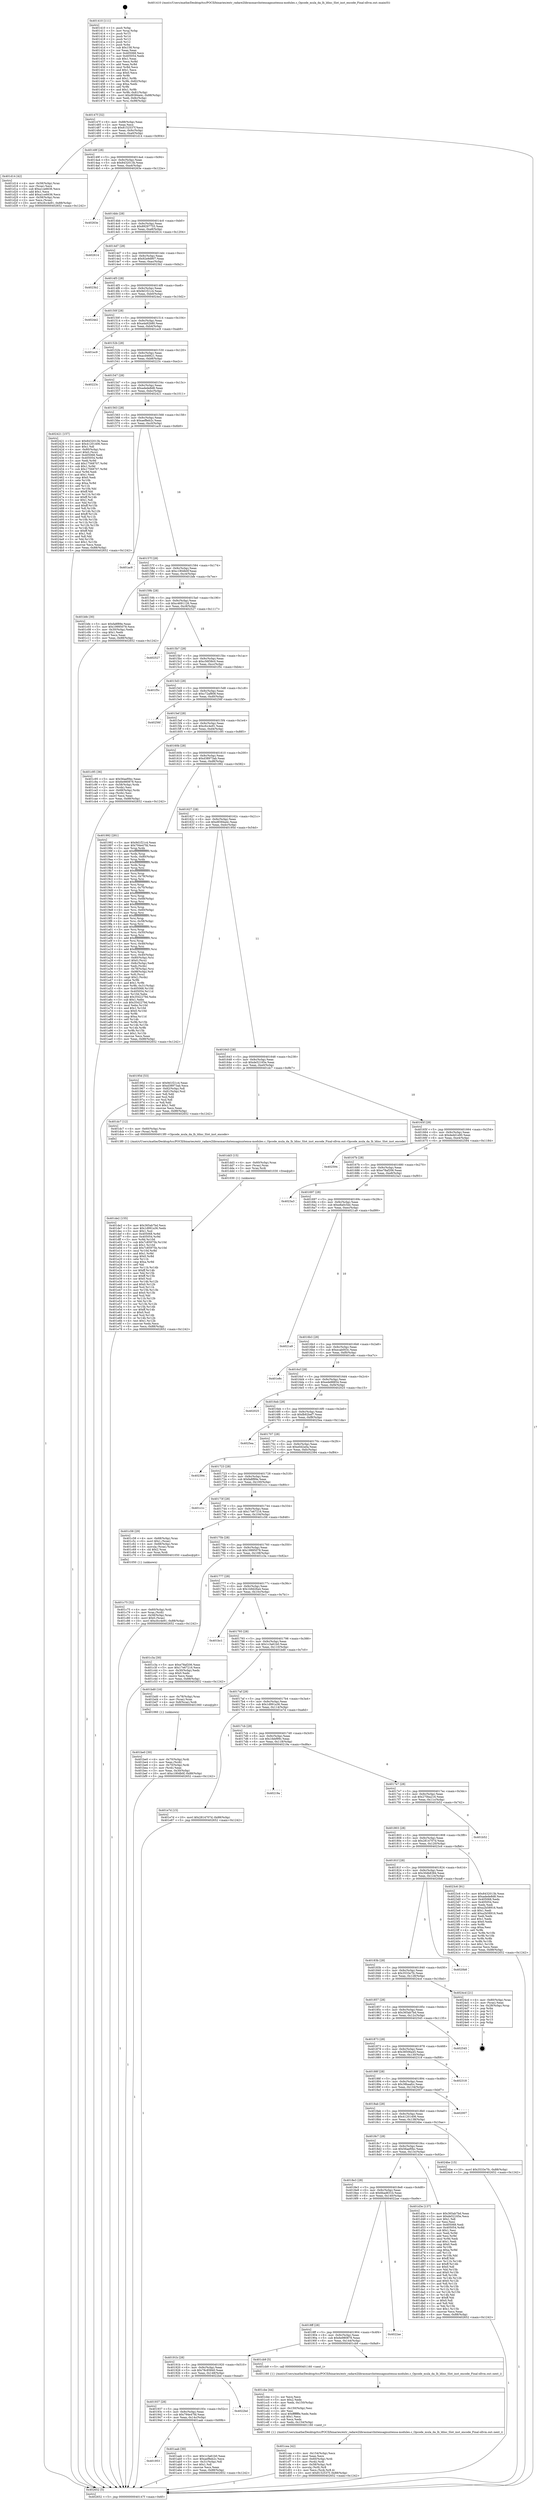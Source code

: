 digraph "0x401410" {
  label = "0x401410 (/mnt/c/Users/mathe/Desktop/tcc/POCII/binaries/extr_radare2librasmarchxtensagnuxtensa-modules.c_Opcode_mula_da_lh_ldinc_Slot_inst_encode_Final-ollvm.out::main(0))"
  labelloc = "t"
  node[shape=record]

  Entry [label="",width=0.3,height=0.3,shape=circle,fillcolor=black,style=filled]
  "0x40147f" [label="{
     0x40147f [32]\l
     | [instrs]\l
     &nbsp;&nbsp;0x40147f \<+6\>: mov -0x88(%rbp),%eax\l
     &nbsp;&nbsp;0x401485 \<+2\>: mov %eax,%ecx\l
     &nbsp;&nbsp;0x401487 \<+6\>: sub $0x8152537f,%ecx\l
     &nbsp;&nbsp;0x40148d \<+6\>: mov %eax,-0x9c(%rbp)\l
     &nbsp;&nbsp;0x401493 \<+6\>: mov %ecx,-0xa0(%rbp)\l
     &nbsp;&nbsp;0x401499 \<+6\>: je 0000000000401d14 \<main+0x904\>\l
  }"]
  "0x401d14" [label="{
     0x401d14 [42]\l
     | [instrs]\l
     &nbsp;&nbsp;0x401d14 \<+4\>: mov -0x58(%rbp),%rax\l
     &nbsp;&nbsp;0x401d18 \<+2\>: mov (%rax),%ecx\l
     &nbsp;&nbsp;0x401d1a \<+6\>: sub $0xa1ce6636,%ecx\l
     &nbsp;&nbsp;0x401d20 \<+3\>: add $0x1,%ecx\l
     &nbsp;&nbsp;0x401d23 \<+6\>: add $0xa1ce6636,%ecx\l
     &nbsp;&nbsp;0x401d29 \<+4\>: mov -0x58(%rbp),%rax\l
     &nbsp;&nbsp;0x401d2d \<+2\>: mov %ecx,(%rax)\l
     &nbsp;&nbsp;0x401d2f \<+10\>: movl $0xcfcc4e91,-0x88(%rbp)\l
     &nbsp;&nbsp;0x401d39 \<+5\>: jmp 0000000000402652 \<main+0x1242\>\l
  }"]
  "0x40149f" [label="{
     0x40149f [28]\l
     | [instrs]\l
     &nbsp;&nbsp;0x40149f \<+5\>: jmp 00000000004014a4 \<main+0x94\>\l
     &nbsp;&nbsp;0x4014a4 \<+6\>: mov -0x9c(%rbp),%eax\l
     &nbsp;&nbsp;0x4014aa \<+5\>: sub $0x8432013b,%eax\l
     &nbsp;&nbsp;0x4014af \<+6\>: mov %eax,-0xa4(%rbp)\l
     &nbsp;&nbsp;0x4014b5 \<+6\>: je 000000000040263e \<main+0x122e\>\l
  }"]
  Exit [label="",width=0.3,height=0.3,shape=circle,fillcolor=black,style=filled,peripheries=2]
  "0x40263e" [label="{
     0x40263e\l
  }", style=dashed]
  "0x4014bb" [label="{
     0x4014bb [28]\l
     | [instrs]\l
     &nbsp;&nbsp;0x4014bb \<+5\>: jmp 00000000004014c0 \<main+0xb0\>\l
     &nbsp;&nbsp;0x4014c0 \<+6\>: mov -0x9c(%rbp),%eax\l
     &nbsp;&nbsp;0x4014c6 \<+5\>: sub $0x89297755,%eax\l
     &nbsp;&nbsp;0x4014cb \<+6\>: mov %eax,-0xa8(%rbp)\l
     &nbsp;&nbsp;0x4014d1 \<+6\>: je 0000000000402614 \<main+0x1204\>\l
  }"]
  "0x401de2" [label="{
     0x401de2 [155]\l
     | [instrs]\l
     &nbsp;&nbsp;0x401de2 \<+5\>: mov $0x365ab7bd,%ecx\l
     &nbsp;&nbsp;0x401de7 \<+5\>: mov $0x1d991a36,%edx\l
     &nbsp;&nbsp;0x401dec \<+3\>: mov $0x1,%sil\l
     &nbsp;&nbsp;0x401def \<+8\>: mov 0x405068,%r8d\l
     &nbsp;&nbsp;0x401df7 \<+8\>: mov 0x405054,%r9d\l
     &nbsp;&nbsp;0x401dff \<+3\>: mov %r8d,%r10d\l
     &nbsp;&nbsp;0x401e02 \<+7\>: sub $0x7c85975b,%r10d\l
     &nbsp;&nbsp;0x401e09 \<+4\>: sub $0x1,%r10d\l
     &nbsp;&nbsp;0x401e0d \<+7\>: add $0x7c85975b,%r10d\l
     &nbsp;&nbsp;0x401e14 \<+4\>: imul %r10d,%r8d\l
     &nbsp;&nbsp;0x401e18 \<+4\>: and $0x1,%r8d\l
     &nbsp;&nbsp;0x401e1c \<+4\>: cmp $0x0,%r8d\l
     &nbsp;&nbsp;0x401e20 \<+4\>: sete %r11b\l
     &nbsp;&nbsp;0x401e24 \<+4\>: cmp $0xa,%r9d\l
     &nbsp;&nbsp;0x401e28 \<+3\>: setl %bl\l
     &nbsp;&nbsp;0x401e2b \<+3\>: mov %r11b,%r14b\l
     &nbsp;&nbsp;0x401e2e \<+4\>: xor $0xff,%r14b\l
     &nbsp;&nbsp;0x401e32 \<+3\>: mov %bl,%r15b\l
     &nbsp;&nbsp;0x401e35 \<+4\>: xor $0xff,%r15b\l
     &nbsp;&nbsp;0x401e39 \<+4\>: xor $0x0,%sil\l
     &nbsp;&nbsp;0x401e3d \<+3\>: mov %r14b,%r12b\l
     &nbsp;&nbsp;0x401e40 \<+4\>: and $0x0,%r12b\l
     &nbsp;&nbsp;0x401e44 \<+3\>: and %sil,%r11b\l
     &nbsp;&nbsp;0x401e47 \<+3\>: mov %r15b,%r13b\l
     &nbsp;&nbsp;0x401e4a \<+4\>: and $0x0,%r13b\l
     &nbsp;&nbsp;0x401e4e \<+3\>: and %sil,%bl\l
     &nbsp;&nbsp;0x401e51 \<+3\>: or %r11b,%r12b\l
     &nbsp;&nbsp;0x401e54 \<+3\>: or %bl,%r13b\l
     &nbsp;&nbsp;0x401e57 \<+3\>: xor %r13b,%r12b\l
     &nbsp;&nbsp;0x401e5a \<+3\>: or %r15b,%r14b\l
     &nbsp;&nbsp;0x401e5d \<+4\>: xor $0xff,%r14b\l
     &nbsp;&nbsp;0x401e61 \<+4\>: or $0x0,%sil\l
     &nbsp;&nbsp;0x401e65 \<+3\>: and %sil,%r14b\l
     &nbsp;&nbsp;0x401e68 \<+3\>: or %r14b,%r12b\l
     &nbsp;&nbsp;0x401e6b \<+4\>: test $0x1,%r12b\l
     &nbsp;&nbsp;0x401e6f \<+3\>: cmovne %edx,%ecx\l
     &nbsp;&nbsp;0x401e72 \<+6\>: mov %ecx,-0x88(%rbp)\l
     &nbsp;&nbsp;0x401e78 \<+5\>: jmp 0000000000402652 \<main+0x1242\>\l
  }"]
  "0x402614" [label="{
     0x402614\l
  }", style=dashed]
  "0x4014d7" [label="{
     0x4014d7 [28]\l
     | [instrs]\l
     &nbsp;&nbsp;0x4014d7 \<+5\>: jmp 00000000004014dc \<main+0xcc\>\l
     &nbsp;&nbsp;0x4014dc \<+6\>: mov -0x9c(%rbp),%eax\l
     &nbsp;&nbsp;0x4014e2 \<+5\>: sub $0x92e9d907,%eax\l
     &nbsp;&nbsp;0x4014e7 \<+6\>: mov %eax,-0xac(%rbp)\l
     &nbsp;&nbsp;0x4014ed \<+6\>: je 00000000004023b2 \<main+0xfa2\>\l
  }"]
  "0x401dd3" [label="{
     0x401dd3 [15]\l
     | [instrs]\l
     &nbsp;&nbsp;0x401dd3 \<+4\>: mov -0x60(%rbp),%rax\l
     &nbsp;&nbsp;0x401dd7 \<+3\>: mov (%rax),%rax\l
     &nbsp;&nbsp;0x401dda \<+3\>: mov %rax,%rdi\l
     &nbsp;&nbsp;0x401ddd \<+5\>: call 0000000000401030 \<free@plt\>\l
     | [calls]\l
     &nbsp;&nbsp;0x401030 \{1\} (unknown)\l
  }"]
  "0x4023b2" [label="{
     0x4023b2\l
  }", style=dashed]
  "0x4014f3" [label="{
     0x4014f3 [28]\l
     | [instrs]\l
     &nbsp;&nbsp;0x4014f3 \<+5\>: jmp 00000000004014f8 \<main+0xe8\>\l
     &nbsp;&nbsp;0x4014f8 \<+6\>: mov -0x9c(%rbp),%eax\l
     &nbsp;&nbsp;0x4014fe \<+5\>: sub $0x9d1f21c4,%eax\l
     &nbsp;&nbsp;0x401503 \<+6\>: mov %eax,-0xb0(%rbp)\l
     &nbsp;&nbsp;0x401509 \<+6\>: je 00000000004024e2 \<main+0x10d2\>\l
  }"]
  "0x401cea" [label="{
     0x401cea [42]\l
     | [instrs]\l
     &nbsp;&nbsp;0x401cea \<+6\>: mov -0x154(%rbp),%ecx\l
     &nbsp;&nbsp;0x401cf0 \<+3\>: imul %eax,%ecx\l
     &nbsp;&nbsp;0x401cf3 \<+4\>: mov -0x60(%rbp),%rdi\l
     &nbsp;&nbsp;0x401cf7 \<+3\>: mov (%rdi),%rdi\l
     &nbsp;&nbsp;0x401cfa \<+4\>: mov -0x58(%rbp),%r8\l
     &nbsp;&nbsp;0x401cfe \<+3\>: movslq (%r8),%r8\l
     &nbsp;&nbsp;0x401d01 \<+4\>: mov %ecx,(%rdi,%r8,4)\l
     &nbsp;&nbsp;0x401d05 \<+10\>: movl $0x8152537f,-0x88(%rbp)\l
     &nbsp;&nbsp;0x401d0f \<+5\>: jmp 0000000000402652 \<main+0x1242\>\l
  }"]
  "0x4024e2" [label="{
     0x4024e2\l
  }", style=dashed]
  "0x40150f" [label="{
     0x40150f [28]\l
     | [instrs]\l
     &nbsp;&nbsp;0x40150f \<+5\>: jmp 0000000000401514 \<main+0x104\>\l
     &nbsp;&nbsp;0x401514 \<+6\>: mov -0x9c(%rbp),%eax\l
     &nbsp;&nbsp;0x40151a \<+5\>: sub $0xa4a92b80,%eax\l
     &nbsp;&nbsp;0x40151f \<+6\>: mov %eax,-0xb4(%rbp)\l
     &nbsp;&nbsp;0x401525 \<+6\>: je 0000000000401ec9 \<main+0xab9\>\l
  }"]
  "0x401cbe" [label="{
     0x401cbe [44]\l
     | [instrs]\l
     &nbsp;&nbsp;0x401cbe \<+2\>: xor %ecx,%ecx\l
     &nbsp;&nbsp;0x401cc0 \<+5\>: mov $0x2,%edx\l
     &nbsp;&nbsp;0x401cc5 \<+6\>: mov %edx,-0x150(%rbp)\l
     &nbsp;&nbsp;0x401ccb \<+1\>: cltd\l
     &nbsp;&nbsp;0x401ccc \<+6\>: mov -0x150(%rbp),%esi\l
     &nbsp;&nbsp;0x401cd2 \<+2\>: idiv %esi\l
     &nbsp;&nbsp;0x401cd4 \<+6\>: imul $0xfffffffe,%edx,%edx\l
     &nbsp;&nbsp;0x401cda \<+3\>: sub $0x1,%ecx\l
     &nbsp;&nbsp;0x401cdd \<+2\>: sub %ecx,%edx\l
     &nbsp;&nbsp;0x401cdf \<+6\>: mov %edx,-0x154(%rbp)\l
     &nbsp;&nbsp;0x401ce5 \<+5\>: call 0000000000401160 \<next_i\>\l
     | [calls]\l
     &nbsp;&nbsp;0x401160 \{1\} (/mnt/c/Users/mathe/Desktop/tcc/POCII/binaries/extr_radare2librasmarchxtensagnuxtensa-modules.c_Opcode_mula_da_lh_ldinc_Slot_inst_encode_Final-ollvm.out::next_i)\l
  }"]
  "0x401ec9" [label="{
     0x401ec9\l
  }", style=dashed]
  "0x40152b" [label="{
     0x40152b [28]\l
     | [instrs]\l
     &nbsp;&nbsp;0x40152b \<+5\>: jmp 0000000000401530 \<main+0x120\>\l
     &nbsp;&nbsp;0x401530 \<+6\>: mov -0x9c(%rbp),%eax\l
     &nbsp;&nbsp;0x401536 \<+5\>: sub $0xacd46621,%eax\l
     &nbsp;&nbsp;0x40153b \<+6\>: mov %eax,-0xb8(%rbp)\l
     &nbsp;&nbsp;0x401541 \<+6\>: je 000000000040223c \<main+0xe2c\>\l
  }"]
  "0x401c75" [label="{
     0x401c75 [32]\l
     | [instrs]\l
     &nbsp;&nbsp;0x401c75 \<+4\>: mov -0x60(%rbp),%rdi\l
     &nbsp;&nbsp;0x401c79 \<+3\>: mov %rax,(%rdi)\l
     &nbsp;&nbsp;0x401c7c \<+4\>: mov -0x58(%rbp),%rax\l
     &nbsp;&nbsp;0x401c80 \<+6\>: movl $0x0,(%rax)\l
     &nbsp;&nbsp;0x401c86 \<+10\>: movl $0xcfcc4e91,-0x88(%rbp)\l
     &nbsp;&nbsp;0x401c90 \<+5\>: jmp 0000000000402652 \<main+0x1242\>\l
  }"]
  "0x40223c" [label="{
     0x40223c\l
  }", style=dashed]
  "0x401547" [label="{
     0x401547 [28]\l
     | [instrs]\l
     &nbsp;&nbsp;0x401547 \<+5\>: jmp 000000000040154c \<main+0x13c\>\l
     &nbsp;&nbsp;0x40154c \<+6\>: mov -0x9c(%rbp),%eax\l
     &nbsp;&nbsp;0x401552 \<+5\>: sub $0xadede8d8,%eax\l
     &nbsp;&nbsp;0x401557 \<+6\>: mov %eax,-0xbc(%rbp)\l
     &nbsp;&nbsp;0x40155d \<+6\>: je 0000000000402421 \<main+0x1011\>\l
  }"]
  "0x401be0" [label="{
     0x401be0 [30]\l
     | [instrs]\l
     &nbsp;&nbsp;0x401be0 \<+4\>: mov -0x70(%rbp),%rdi\l
     &nbsp;&nbsp;0x401be4 \<+2\>: mov %eax,(%rdi)\l
     &nbsp;&nbsp;0x401be6 \<+4\>: mov -0x70(%rbp),%rdi\l
     &nbsp;&nbsp;0x401bea \<+2\>: mov (%rdi),%eax\l
     &nbsp;&nbsp;0x401bec \<+3\>: mov %eax,-0x30(%rbp)\l
     &nbsp;&nbsp;0x401bef \<+10\>: movl $0xc180db0f,-0x88(%rbp)\l
     &nbsp;&nbsp;0x401bf9 \<+5\>: jmp 0000000000402652 \<main+0x1242\>\l
  }"]
  "0x402421" [label="{
     0x402421 [157]\l
     | [instrs]\l
     &nbsp;&nbsp;0x402421 \<+5\>: mov $0x8432013b,%eax\l
     &nbsp;&nbsp;0x402426 \<+5\>: mov $0x41201406,%ecx\l
     &nbsp;&nbsp;0x40242b \<+2\>: mov $0x1,%dl\l
     &nbsp;&nbsp;0x40242d \<+4\>: mov -0x80(%rbp),%rsi\l
     &nbsp;&nbsp;0x402431 \<+6\>: movl $0x0,(%rsi)\l
     &nbsp;&nbsp;0x402437 \<+7\>: mov 0x405068,%edi\l
     &nbsp;&nbsp;0x40243e \<+8\>: mov 0x405054,%r8d\l
     &nbsp;&nbsp;0x402446 \<+3\>: mov %edi,%r9d\l
     &nbsp;&nbsp;0x402449 \<+7\>: add $0x17568707,%r9d\l
     &nbsp;&nbsp;0x402450 \<+4\>: sub $0x1,%r9d\l
     &nbsp;&nbsp;0x402454 \<+7\>: sub $0x17568707,%r9d\l
     &nbsp;&nbsp;0x40245b \<+4\>: imul %r9d,%edi\l
     &nbsp;&nbsp;0x40245f \<+3\>: and $0x1,%edi\l
     &nbsp;&nbsp;0x402462 \<+3\>: cmp $0x0,%edi\l
     &nbsp;&nbsp;0x402465 \<+4\>: sete %r10b\l
     &nbsp;&nbsp;0x402469 \<+4\>: cmp $0xa,%r8d\l
     &nbsp;&nbsp;0x40246d \<+4\>: setl %r11b\l
     &nbsp;&nbsp;0x402471 \<+3\>: mov %r10b,%bl\l
     &nbsp;&nbsp;0x402474 \<+3\>: xor $0xff,%bl\l
     &nbsp;&nbsp;0x402477 \<+3\>: mov %r11b,%r14b\l
     &nbsp;&nbsp;0x40247a \<+4\>: xor $0xff,%r14b\l
     &nbsp;&nbsp;0x40247e \<+3\>: xor $0x1,%dl\l
     &nbsp;&nbsp;0x402481 \<+3\>: mov %bl,%r15b\l
     &nbsp;&nbsp;0x402484 \<+4\>: and $0xff,%r15b\l
     &nbsp;&nbsp;0x402488 \<+3\>: and %dl,%r10b\l
     &nbsp;&nbsp;0x40248b \<+3\>: mov %r14b,%r12b\l
     &nbsp;&nbsp;0x40248e \<+4\>: and $0xff,%r12b\l
     &nbsp;&nbsp;0x402492 \<+3\>: and %dl,%r11b\l
     &nbsp;&nbsp;0x402495 \<+3\>: or %r10b,%r15b\l
     &nbsp;&nbsp;0x402498 \<+3\>: or %r11b,%r12b\l
     &nbsp;&nbsp;0x40249b \<+3\>: xor %r12b,%r15b\l
     &nbsp;&nbsp;0x40249e \<+3\>: or %r14b,%bl\l
     &nbsp;&nbsp;0x4024a1 \<+3\>: xor $0xff,%bl\l
     &nbsp;&nbsp;0x4024a4 \<+3\>: or $0x1,%dl\l
     &nbsp;&nbsp;0x4024a7 \<+2\>: and %dl,%bl\l
     &nbsp;&nbsp;0x4024a9 \<+3\>: or %bl,%r15b\l
     &nbsp;&nbsp;0x4024ac \<+4\>: test $0x1,%r15b\l
     &nbsp;&nbsp;0x4024b0 \<+3\>: cmovne %ecx,%eax\l
     &nbsp;&nbsp;0x4024b3 \<+6\>: mov %eax,-0x88(%rbp)\l
     &nbsp;&nbsp;0x4024b9 \<+5\>: jmp 0000000000402652 \<main+0x1242\>\l
  }"]
  "0x401563" [label="{
     0x401563 [28]\l
     | [instrs]\l
     &nbsp;&nbsp;0x401563 \<+5\>: jmp 0000000000401568 \<main+0x158\>\l
     &nbsp;&nbsp;0x401568 \<+6\>: mov -0x9c(%rbp),%eax\l
     &nbsp;&nbsp;0x40156e \<+5\>: sub $0xaef8eb2c,%eax\l
     &nbsp;&nbsp;0x401573 \<+6\>: mov %eax,-0xc0(%rbp)\l
     &nbsp;&nbsp;0x401579 \<+6\>: je 0000000000401ac9 \<main+0x6b9\>\l
  }"]
  "0x401953" [label="{
     0x401953\l
  }", style=dashed]
  "0x401ac9" [label="{
     0x401ac9\l
  }", style=dashed]
  "0x40157f" [label="{
     0x40157f [28]\l
     | [instrs]\l
     &nbsp;&nbsp;0x40157f \<+5\>: jmp 0000000000401584 \<main+0x174\>\l
     &nbsp;&nbsp;0x401584 \<+6\>: mov -0x9c(%rbp),%eax\l
     &nbsp;&nbsp;0x40158a \<+5\>: sub $0xc180db0f,%eax\l
     &nbsp;&nbsp;0x40158f \<+6\>: mov %eax,-0xc4(%rbp)\l
     &nbsp;&nbsp;0x401595 \<+6\>: je 0000000000401bfe \<main+0x7ee\>\l
  }"]
  "0x401aab" [label="{
     0x401aab [30]\l
     | [instrs]\l
     &nbsp;&nbsp;0x401aab \<+5\>: mov $0x1c3a61b0,%eax\l
     &nbsp;&nbsp;0x401ab0 \<+5\>: mov $0xaef8eb2c,%ecx\l
     &nbsp;&nbsp;0x401ab5 \<+3\>: mov -0x31(%rbp),%dl\l
     &nbsp;&nbsp;0x401ab8 \<+3\>: test $0x1,%dl\l
     &nbsp;&nbsp;0x401abb \<+3\>: cmovne %ecx,%eax\l
     &nbsp;&nbsp;0x401abe \<+6\>: mov %eax,-0x88(%rbp)\l
     &nbsp;&nbsp;0x401ac4 \<+5\>: jmp 0000000000402652 \<main+0x1242\>\l
  }"]
  "0x401bfe" [label="{
     0x401bfe [30]\l
     | [instrs]\l
     &nbsp;&nbsp;0x401bfe \<+5\>: mov $0xfa8f89e,%eax\l
     &nbsp;&nbsp;0x401c03 \<+5\>: mov $0x19995078,%ecx\l
     &nbsp;&nbsp;0x401c08 \<+3\>: mov -0x30(%rbp),%edx\l
     &nbsp;&nbsp;0x401c0b \<+3\>: cmp $0x1,%edx\l
     &nbsp;&nbsp;0x401c0e \<+3\>: cmovl %ecx,%eax\l
     &nbsp;&nbsp;0x401c11 \<+6\>: mov %eax,-0x88(%rbp)\l
     &nbsp;&nbsp;0x401c17 \<+5\>: jmp 0000000000402652 \<main+0x1242\>\l
  }"]
  "0x40159b" [label="{
     0x40159b [28]\l
     | [instrs]\l
     &nbsp;&nbsp;0x40159b \<+5\>: jmp 00000000004015a0 \<main+0x190\>\l
     &nbsp;&nbsp;0x4015a0 \<+6\>: mov -0x9c(%rbp),%eax\l
     &nbsp;&nbsp;0x4015a6 \<+5\>: sub $0xc4691126,%eax\l
     &nbsp;&nbsp;0x4015ab \<+6\>: mov %eax,-0xc8(%rbp)\l
     &nbsp;&nbsp;0x4015b1 \<+6\>: je 0000000000402527 \<main+0x1117\>\l
  }"]
  "0x401937" [label="{
     0x401937 [28]\l
     | [instrs]\l
     &nbsp;&nbsp;0x401937 \<+5\>: jmp 000000000040193c \<main+0x52c\>\l
     &nbsp;&nbsp;0x40193c \<+6\>: mov -0x9c(%rbp),%eax\l
     &nbsp;&nbsp;0x401942 \<+5\>: sub $0x794e47fd,%eax\l
     &nbsp;&nbsp;0x401947 \<+6\>: mov %eax,-0x14c(%rbp)\l
     &nbsp;&nbsp;0x40194d \<+6\>: je 0000000000401aab \<main+0x69b\>\l
  }"]
  "0x402527" [label="{
     0x402527\l
  }", style=dashed]
  "0x4015b7" [label="{
     0x4015b7 [28]\l
     | [instrs]\l
     &nbsp;&nbsp;0x4015b7 \<+5\>: jmp 00000000004015bc \<main+0x1ac\>\l
     &nbsp;&nbsp;0x4015bc \<+6\>: mov -0x9c(%rbp),%eax\l
     &nbsp;&nbsp;0x4015c2 \<+5\>: sub $0xc56f38c0,%eax\l
     &nbsp;&nbsp;0x4015c7 \<+6\>: mov %eax,-0xcc(%rbp)\l
     &nbsp;&nbsp;0x4015cd \<+6\>: je 0000000000401f5c \<main+0xb4c\>\l
  }"]
  "0x4022bd" [label="{
     0x4022bd\l
  }", style=dashed]
  "0x401f5c" [label="{
     0x401f5c\l
  }", style=dashed]
  "0x4015d3" [label="{
     0x4015d3 [28]\l
     | [instrs]\l
     &nbsp;&nbsp;0x4015d3 \<+5\>: jmp 00000000004015d8 \<main+0x1c8\>\l
     &nbsp;&nbsp;0x4015d8 \<+6\>: mov -0x9c(%rbp),%eax\l
     &nbsp;&nbsp;0x4015de \<+5\>: sub $0xc72af808,%eax\l
     &nbsp;&nbsp;0x4015e3 \<+6\>: mov %eax,-0xd0(%rbp)\l
     &nbsp;&nbsp;0x4015e9 \<+6\>: je 000000000040256f \<main+0x115f\>\l
  }"]
  "0x40191b" [label="{
     0x40191b [28]\l
     | [instrs]\l
     &nbsp;&nbsp;0x40191b \<+5\>: jmp 0000000000401920 \<main+0x510\>\l
     &nbsp;&nbsp;0x401920 \<+6\>: mov -0x9c(%rbp),%eax\l
     &nbsp;&nbsp;0x401926 \<+5\>: sub $0x78c85840,%eax\l
     &nbsp;&nbsp;0x40192b \<+6\>: mov %eax,-0x148(%rbp)\l
     &nbsp;&nbsp;0x401931 \<+6\>: je 00000000004022bd \<main+0xead\>\l
  }"]
  "0x40256f" [label="{
     0x40256f\l
  }", style=dashed]
  "0x4015ef" [label="{
     0x4015ef [28]\l
     | [instrs]\l
     &nbsp;&nbsp;0x4015ef \<+5\>: jmp 00000000004015f4 \<main+0x1e4\>\l
     &nbsp;&nbsp;0x4015f4 \<+6\>: mov -0x9c(%rbp),%eax\l
     &nbsp;&nbsp;0x4015fa \<+5\>: sub $0xcfcc4e91,%eax\l
     &nbsp;&nbsp;0x4015ff \<+6\>: mov %eax,-0xd4(%rbp)\l
     &nbsp;&nbsp;0x401605 \<+6\>: je 0000000000401c95 \<main+0x885\>\l
  }"]
  "0x401cb9" [label="{
     0x401cb9 [5]\l
     | [instrs]\l
     &nbsp;&nbsp;0x401cb9 \<+5\>: call 0000000000401160 \<next_i\>\l
     | [calls]\l
     &nbsp;&nbsp;0x401160 \{1\} (/mnt/c/Users/mathe/Desktop/tcc/POCII/binaries/extr_radare2librasmarchxtensagnuxtensa-modules.c_Opcode_mula_da_lh_ldinc_Slot_inst_encode_Final-ollvm.out::next_i)\l
  }"]
  "0x401c95" [label="{
     0x401c95 [36]\l
     | [instrs]\l
     &nbsp;&nbsp;0x401c95 \<+5\>: mov $0x56aef0bc,%eax\l
     &nbsp;&nbsp;0x401c9a \<+5\>: mov $0x6e980878,%ecx\l
     &nbsp;&nbsp;0x401c9f \<+4\>: mov -0x58(%rbp),%rdx\l
     &nbsp;&nbsp;0x401ca3 \<+2\>: mov (%rdx),%esi\l
     &nbsp;&nbsp;0x401ca5 \<+4\>: mov -0x68(%rbp),%rdx\l
     &nbsp;&nbsp;0x401ca9 \<+2\>: cmp (%rdx),%esi\l
     &nbsp;&nbsp;0x401cab \<+3\>: cmovl %ecx,%eax\l
     &nbsp;&nbsp;0x401cae \<+6\>: mov %eax,-0x88(%rbp)\l
     &nbsp;&nbsp;0x401cb4 \<+5\>: jmp 0000000000402652 \<main+0x1242\>\l
  }"]
  "0x40160b" [label="{
     0x40160b [28]\l
     | [instrs]\l
     &nbsp;&nbsp;0x40160b \<+5\>: jmp 0000000000401610 \<main+0x200\>\l
     &nbsp;&nbsp;0x401610 \<+6\>: mov -0x9c(%rbp),%eax\l
     &nbsp;&nbsp;0x401616 \<+5\>: sub $0xd38973ab,%eax\l
     &nbsp;&nbsp;0x40161b \<+6\>: mov %eax,-0xd8(%rbp)\l
     &nbsp;&nbsp;0x401621 \<+6\>: je 0000000000401992 \<main+0x582\>\l
  }"]
  "0x4018ff" [label="{
     0x4018ff [28]\l
     | [instrs]\l
     &nbsp;&nbsp;0x4018ff \<+5\>: jmp 0000000000401904 \<main+0x4f4\>\l
     &nbsp;&nbsp;0x401904 \<+6\>: mov -0x9c(%rbp),%eax\l
     &nbsp;&nbsp;0x40190a \<+5\>: sub $0x6e980878,%eax\l
     &nbsp;&nbsp;0x40190f \<+6\>: mov %eax,-0x144(%rbp)\l
     &nbsp;&nbsp;0x401915 \<+6\>: je 0000000000401cb9 \<main+0x8a9\>\l
  }"]
  "0x401992" [label="{
     0x401992 [281]\l
     | [instrs]\l
     &nbsp;&nbsp;0x401992 \<+5\>: mov $0x9d1f21c4,%eax\l
     &nbsp;&nbsp;0x401997 \<+5\>: mov $0x794e47fd,%ecx\l
     &nbsp;&nbsp;0x40199c \<+3\>: mov %rsp,%rdx\l
     &nbsp;&nbsp;0x40199f \<+4\>: add $0xfffffffffffffff0,%rdx\l
     &nbsp;&nbsp;0x4019a3 \<+3\>: mov %rdx,%rsp\l
     &nbsp;&nbsp;0x4019a6 \<+4\>: mov %rdx,-0x80(%rbp)\l
     &nbsp;&nbsp;0x4019aa \<+3\>: mov %rsp,%rdx\l
     &nbsp;&nbsp;0x4019ad \<+4\>: add $0xfffffffffffffff0,%rdx\l
     &nbsp;&nbsp;0x4019b1 \<+3\>: mov %rdx,%rsp\l
     &nbsp;&nbsp;0x4019b4 \<+3\>: mov %rsp,%rsi\l
     &nbsp;&nbsp;0x4019b7 \<+4\>: add $0xfffffffffffffff0,%rsi\l
     &nbsp;&nbsp;0x4019bb \<+3\>: mov %rsi,%rsp\l
     &nbsp;&nbsp;0x4019be \<+4\>: mov %rsi,-0x78(%rbp)\l
     &nbsp;&nbsp;0x4019c2 \<+3\>: mov %rsp,%rsi\l
     &nbsp;&nbsp;0x4019c5 \<+4\>: add $0xfffffffffffffff0,%rsi\l
     &nbsp;&nbsp;0x4019c9 \<+3\>: mov %rsi,%rsp\l
     &nbsp;&nbsp;0x4019cc \<+4\>: mov %rsi,-0x70(%rbp)\l
     &nbsp;&nbsp;0x4019d0 \<+3\>: mov %rsp,%rsi\l
     &nbsp;&nbsp;0x4019d3 \<+4\>: add $0xfffffffffffffff0,%rsi\l
     &nbsp;&nbsp;0x4019d7 \<+3\>: mov %rsi,%rsp\l
     &nbsp;&nbsp;0x4019da \<+4\>: mov %rsi,-0x68(%rbp)\l
     &nbsp;&nbsp;0x4019de \<+3\>: mov %rsp,%rsi\l
     &nbsp;&nbsp;0x4019e1 \<+4\>: add $0xfffffffffffffff0,%rsi\l
     &nbsp;&nbsp;0x4019e5 \<+3\>: mov %rsi,%rsp\l
     &nbsp;&nbsp;0x4019e8 \<+4\>: mov %rsi,-0x60(%rbp)\l
     &nbsp;&nbsp;0x4019ec \<+3\>: mov %rsp,%rsi\l
     &nbsp;&nbsp;0x4019ef \<+4\>: add $0xfffffffffffffff0,%rsi\l
     &nbsp;&nbsp;0x4019f3 \<+3\>: mov %rsi,%rsp\l
     &nbsp;&nbsp;0x4019f6 \<+4\>: mov %rsi,-0x58(%rbp)\l
     &nbsp;&nbsp;0x4019fa \<+3\>: mov %rsp,%rsi\l
     &nbsp;&nbsp;0x4019fd \<+4\>: add $0xfffffffffffffff0,%rsi\l
     &nbsp;&nbsp;0x401a01 \<+3\>: mov %rsi,%rsp\l
     &nbsp;&nbsp;0x401a04 \<+4\>: mov %rsi,-0x50(%rbp)\l
     &nbsp;&nbsp;0x401a08 \<+3\>: mov %rsp,%rsi\l
     &nbsp;&nbsp;0x401a0b \<+4\>: add $0xfffffffffffffff0,%rsi\l
     &nbsp;&nbsp;0x401a0f \<+3\>: mov %rsi,%rsp\l
     &nbsp;&nbsp;0x401a12 \<+4\>: mov %rsi,-0x48(%rbp)\l
     &nbsp;&nbsp;0x401a16 \<+3\>: mov %rsp,%rsi\l
     &nbsp;&nbsp;0x401a19 \<+4\>: add $0xfffffffffffffff0,%rsi\l
     &nbsp;&nbsp;0x401a1d \<+3\>: mov %rsi,%rsp\l
     &nbsp;&nbsp;0x401a20 \<+4\>: mov %rsi,-0x40(%rbp)\l
     &nbsp;&nbsp;0x401a24 \<+4\>: mov -0x80(%rbp),%rsi\l
     &nbsp;&nbsp;0x401a28 \<+6\>: movl $0x0,(%rsi)\l
     &nbsp;&nbsp;0x401a2e \<+6\>: mov -0x8c(%rbp),%edi\l
     &nbsp;&nbsp;0x401a34 \<+2\>: mov %edi,(%rdx)\l
     &nbsp;&nbsp;0x401a36 \<+4\>: mov -0x78(%rbp),%rsi\l
     &nbsp;&nbsp;0x401a3a \<+7\>: mov -0x98(%rbp),%r8\l
     &nbsp;&nbsp;0x401a41 \<+3\>: mov %r8,(%rsi)\l
     &nbsp;&nbsp;0x401a44 \<+3\>: cmpl $0x2,(%rdx)\l
     &nbsp;&nbsp;0x401a47 \<+4\>: setne %r9b\l
     &nbsp;&nbsp;0x401a4b \<+4\>: and $0x1,%r9b\l
     &nbsp;&nbsp;0x401a4f \<+4\>: mov %r9b,-0x31(%rbp)\l
     &nbsp;&nbsp;0x401a53 \<+8\>: mov 0x405068,%r10d\l
     &nbsp;&nbsp;0x401a5b \<+8\>: mov 0x405054,%r11d\l
     &nbsp;&nbsp;0x401a63 \<+3\>: mov %r10d,%ebx\l
     &nbsp;&nbsp;0x401a66 \<+6\>: add $0x3542279d,%ebx\l
     &nbsp;&nbsp;0x401a6c \<+3\>: sub $0x1,%ebx\l
     &nbsp;&nbsp;0x401a6f \<+6\>: sub $0x3542279d,%ebx\l
     &nbsp;&nbsp;0x401a75 \<+4\>: imul %ebx,%r10d\l
     &nbsp;&nbsp;0x401a79 \<+4\>: and $0x1,%r10d\l
     &nbsp;&nbsp;0x401a7d \<+4\>: cmp $0x0,%r10d\l
     &nbsp;&nbsp;0x401a81 \<+4\>: sete %r9b\l
     &nbsp;&nbsp;0x401a85 \<+4\>: cmp $0xa,%r11d\l
     &nbsp;&nbsp;0x401a89 \<+4\>: setl %r14b\l
     &nbsp;&nbsp;0x401a8d \<+3\>: mov %r9b,%r15b\l
     &nbsp;&nbsp;0x401a90 \<+3\>: and %r14b,%r15b\l
     &nbsp;&nbsp;0x401a93 \<+3\>: xor %r14b,%r9b\l
     &nbsp;&nbsp;0x401a96 \<+3\>: or %r9b,%r15b\l
     &nbsp;&nbsp;0x401a99 \<+4\>: test $0x1,%r15b\l
     &nbsp;&nbsp;0x401a9d \<+3\>: cmovne %ecx,%eax\l
     &nbsp;&nbsp;0x401aa0 \<+6\>: mov %eax,-0x88(%rbp)\l
     &nbsp;&nbsp;0x401aa6 \<+5\>: jmp 0000000000402652 \<main+0x1242\>\l
  }"]
  "0x401627" [label="{
     0x401627 [28]\l
     | [instrs]\l
     &nbsp;&nbsp;0x401627 \<+5\>: jmp 000000000040162c \<main+0x21c\>\l
     &nbsp;&nbsp;0x40162c \<+6\>: mov -0x9c(%rbp),%eax\l
     &nbsp;&nbsp;0x401632 \<+5\>: sub $0xd9384a4c,%eax\l
     &nbsp;&nbsp;0x401637 \<+6\>: mov %eax,-0xdc(%rbp)\l
     &nbsp;&nbsp;0x40163d \<+6\>: je 000000000040195d \<main+0x54d\>\l
  }"]
  "0x4022ae" [label="{
     0x4022ae\l
  }", style=dashed]
  "0x40195d" [label="{
     0x40195d [53]\l
     | [instrs]\l
     &nbsp;&nbsp;0x40195d \<+5\>: mov $0x9d1f21c4,%eax\l
     &nbsp;&nbsp;0x401962 \<+5\>: mov $0xd38973ab,%ecx\l
     &nbsp;&nbsp;0x401967 \<+6\>: mov -0x82(%rbp),%dl\l
     &nbsp;&nbsp;0x40196d \<+7\>: mov -0x81(%rbp),%sil\l
     &nbsp;&nbsp;0x401974 \<+3\>: mov %dl,%dil\l
     &nbsp;&nbsp;0x401977 \<+3\>: and %sil,%dil\l
     &nbsp;&nbsp;0x40197a \<+3\>: xor %sil,%dl\l
     &nbsp;&nbsp;0x40197d \<+3\>: or %dl,%dil\l
     &nbsp;&nbsp;0x401980 \<+4\>: test $0x1,%dil\l
     &nbsp;&nbsp;0x401984 \<+3\>: cmovne %ecx,%eax\l
     &nbsp;&nbsp;0x401987 \<+6\>: mov %eax,-0x88(%rbp)\l
     &nbsp;&nbsp;0x40198d \<+5\>: jmp 0000000000402652 \<main+0x1242\>\l
  }"]
  "0x401643" [label="{
     0x401643 [28]\l
     | [instrs]\l
     &nbsp;&nbsp;0x401643 \<+5\>: jmp 0000000000401648 \<main+0x238\>\l
     &nbsp;&nbsp;0x401648 \<+6\>: mov -0x9c(%rbp),%eax\l
     &nbsp;&nbsp;0x40164e \<+5\>: sub $0xde52165e,%eax\l
     &nbsp;&nbsp;0x401653 \<+6\>: mov %eax,-0xe0(%rbp)\l
     &nbsp;&nbsp;0x401659 \<+6\>: je 0000000000401dc7 \<main+0x9b7\>\l
  }"]
  "0x402652" [label="{
     0x402652 [5]\l
     | [instrs]\l
     &nbsp;&nbsp;0x402652 \<+5\>: jmp 000000000040147f \<main+0x6f\>\l
  }"]
  "0x401410" [label="{
     0x401410 [111]\l
     | [instrs]\l
     &nbsp;&nbsp;0x401410 \<+1\>: push %rbp\l
     &nbsp;&nbsp;0x401411 \<+3\>: mov %rsp,%rbp\l
     &nbsp;&nbsp;0x401414 \<+2\>: push %r15\l
     &nbsp;&nbsp;0x401416 \<+2\>: push %r14\l
     &nbsp;&nbsp;0x401418 \<+2\>: push %r13\l
     &nbsp;&nbsp;0x40141a \<+2\>: push %r12\l
     &nbsp;&nbsp;0x40141c \<+1\>: push %rbx\l
     &nbsp;&nbsp;0x40141d \<+7\>: sub $0x158,%rsp\l
     &nbsp;&nbsp;0x401424 \<+2\>: xor %eax,%eax\l
     &nbsp;&nbsp;0x401426 \<+7\>: mov 0x405068,%ecx\l
     &nbsp;&nbsp;0x40142d \<+7\>: mov 0x405054,%edx\l
     &nbsp;&nbsp;0x401434 \<+3\>: sub $0x1,%eax\l
     &nbsp;&nbsp;0x401437 \<+3\>: mov %ecx,%r8d\l
     &nbsp;&nbsp;0x40143a \<+3\>: add %eax,%r8d\l
     &nbsp;&nbsp;0x40143d \<+4\>: imul %r8d,%ecx\l
     &nbsp;&nbsp;0x401441 \<+3\>: and $0x1,%ecx\l
     &nbsp;&nbsp;0x401444 \<+3\>: cmp $0x0,%ecx\l
     &nbsp;&nbsp;0x401447 \<+4\>: sete %r9b\l
     &nbsp;&nbsp;0x40144b \<+4\>: and $0x1,%r9b\l
     &nbsp;&nbsp;0x40144f \<+7\>: mov %r9b,-0x82(%rbp)\l
     &nbsp;&nbsp;0x401456 \<+3\>: cmp $0xa,%edx\l
     &nbsp;&nbsp;0x401459 \<+4\>: setl %r9b\l
     &nbsp;&nbsp;0x40145d \<+4\>: and $0x1,%r9b\l
     &nbsp;&nbsp;0x401461 \<+7\>: mov %r9b,-0x81(%rbp)\l
     &nbsp;&nbsp;0x401468 \<+10\>: movl $0xd9384a4c,-0x88(%rbp)\l
     &nbsp;&nbsp;0x401472 \<+6\>: mov %edi,-0x8c(%rbp)\l
     &nbsp;&nbsp;0x401478 \<+7\>: mov %rsi,-0x98(%rbp)\l
  }"]
  "0x4018e3" [label="{
     0x4018e3 [28]\l
     | [instrs]\l
     &nbsp;&nbsp;0x4018e3 \<+5\>: jmp 00000000004018e8 \<main+0x4d8\>\l
     &nbsp;&nbsp;0x4018e8 \<+6\>: mov -0x9c(%rbp),%eax\l
     &nbsp;&nbsp;0x4018ee \<+5\>: sub $0x6bad631b,%eax\l
     &nbsp;&nbsp;0x4018f3 \<+6\>: mov %eax,-0x140(%rbp)\l
     &nbsp;&nbsp;0x4018f9 \<+6\>: je 00000000004022ae \<main+0xe9e\>\l
  }"]
  "0x401d3e" [label="{
     0x401d3e [137]\l
     | [instrs]\l
     &nbsp;&nbsp;0x401d3e \<+5\>: mov $0x365ab7bd,%eax\l
     &nbsp;&nbsp;0x401d43 \<+5\>: mov $0xde52165e,%ecx\l
     &nbsp;&nbsp;0x401d48 \<+2\>: mov $0x1,%dl\l
     &nbsp;&nbsp;0x401d4a \<+2\>: xor %esi,%esi\l
     &nbsp;&nbsp;0x401d4c \<+7\>: mov 0x405068,%edi\l
     &nbsp;&nbsp;0x401d53 \<+8\>: mov 0x405054,%r8d\l
     &nbsp;&nbsp;0x401d5b \<+3\>: sub $0x1,%esi\l
     &nbsp;&nbsp;0x401d5e \<+3\>: mov %edi,%r9d\l
     &nbsp;&nbsp;0x401d61 \<+3\>: add %esi,%r9d\l
     &nbsp;&nbsp;0x401d64 \<+4\>: imul %r9d,%edi\l
     &nbsp;&nbsp;0x401d68 \<+3\>: and $0x1,%edi\l
     &nbsp;&nbsp;0x401d6b \<+3\>: cmp $0x0,%edi\l
     &nbsp;&nbsp;0x401d6e \<+4\>: sete %r10b\l
     &nbsp;&nbsp;0x401d72 \<+4\>: cmp $0xa,%r8d\l
     &nbsp;&nbsp;0x401d76 \<+4\>: setl %r11b\l
     &nbsp;&nbsp;0x401d7a \<+3\>: mov %r10b,%bl\l
     &nbsp;&nbsp;0x401d7d \<+3\>: xor $0xff,%bl\l
     &nbsp;&nbsp;0x401d80 \<+3\>: mov %r11b,%r14b\l
     &nbsp;&nbsp;0x401d83 \<+4\>: xor $0xff,%r14b\l
     &nbsp;&nbsp;0x401d87 \<+3\>: xor $0x0,%dl\l
     &nbsp;&nbsp;0x401d8a \<+3\>: mov %bl,%r15b\l
     &nbsp;&nbsp;0x401d8d \<+4\>: and $0x0,%r15b\l
     &nbsp;&nbsp;0x401d91 \<+3\>: and %dl,%r10b\l
     &nbsp;&nbsp;0x401d94 \<+3\>: mov %r14b,%r12b\l
     &nbsp;&nbsp;0x401d97 \<+4\>: and $0x0,%r12b\l
     &nbsp;&nbsp;0x401d9b \<+3\>: and %dl,%r11b\l
     &nbsp;&nbsp;0x401d9e \<+3\>: or %r10b,%r15b\l
     &nbsp;&nbsp;0x401da1 \<+3\>: or %r11b,%r12b\l
     &nbsp;&nbsp;0x401da4 \<+3\>: xor %r12b,%r15b\l
     &nbsp;&nbsp;0x401da7 \<+3\>: or %r14b,%bl\l
     &nbsp;&nbsp;0x401daa \<+3\>: xor $0xff,%bl\l
     &nbsp;&nbsp;0x401dad \<+3\>: or $0x0,%dl\l
     &nbsp;&nbsp;0x401db0 \<+2\>: and %dl,%bl\l
     &nbsp;&nbsp;0x401db2 \<+3\>: or %bl,%r15b\l
     &nbsp;&nbsp;0x401db5 \<+4\>: test $0x1,%r15b\l
     &nbsp;&nbsp;0x401db9 \<+3\>: cmovne %ecx,%eax\l
     &nbsp;&nbsp;0x401dbc \<+6\>: mov %eax,-0x88(%rbp)\l
     &nbsp;&nbsp;0x401dc2 \<+5\>: jmp 0000000000402652 \<main+0x1242\>\l
  }"]
  "0x401dc7" [label="{
     0x401dc7 [12]\l
     | [instrs]\l
     &nbsp;&nbsp;0x401dc7 \<+4\>: mov -0x60(%rbp),%rax\l
     &nbsp;&nbsp;0x401dcb \<+3\>: mov (%rax),%rdi\l
     &nbsp;&nbsp;0x401dce \<+5\>: call 00000000004013f0 \<Opcode_mula_da_lh_ldinc_Slot_inst_encode\>\l
     | [calls]\l
     &nbsp;&nbsp;0x4013f0 \{1\} (/mnt/c/Users/mathe/Desktop/tcc/POCII/binaries/extr_radare2librasmarchxtensagnuxtensa-modules.c_Opcode_mula_da_lh_ldinc_Slot_inst_encode_Final-ollvm.out::Opcode_mula_da_lh_ldinc_Slot_inst_encode)\l
  }"]
  "0x40165f" [label="{
     0x40165f [28]\l
     | [instrs]\l
     &nbsp;&nbsp;0x40165f \<+5\>: jmp 0000000000401664 \<main+0x254\>\l
     &nbsp;&nbsp;0x401664 \<+6\>: mov -0x9c(%rbp),%eax\l
     &nbsp;&nbsp;0x40166a \<+5\>: sub $0xdedd1e90,%eax\l
     &nbsp;&nbsp;0x40166f \<+6\>: mov %eax,-0xe4(%rbp)\l
     &nbsp;&nbsp;0x401675 \<+6\>: je 0000000000402594 \<main+0x1184\>\l
  }"]
  "0x4018c7" [label="{
     0x4018c7 [28]\l
     | [instrs]\l
     &nbsp;&nbsp;0x4018c7 \<+5\>: jmp 00000000004018cc \<main+0x4bc\>\l
     &nbsp;&nbsp;0x4018cc \<+6\>: mov -0x9c(%rbp),%eax\l
     &nbsp;&nbsp;0x4018d2 \<+5\>: sub $0x56aef0bc,%eax\l
     &nbsp;&nbsp;0x4018d7 \<+6\>: mov %eax,-0x13c(%rbp)\l
     &nbsp;&nbsp;0x4018dd \<+6\>: je 0000000000401d3e \<main+0x92e\>\l
  }"]
  "0x402594" [label="{
     0x402594\l
  }", style=dashed]
  "0x40167b" [label="{
     0x40167b [28]\l
     | [instrs]\l
     &nbsp;&nbsp;0x40167b \<+5\>: jmp 0000000000401680 \<main+0x270\>\l
     &nbsp;&nbsp;0x401680 \<+6\>: mov -0x9c(%rbp),%eax\l
     &nbsp;&nbsp;0x401686 \<+5\>: sub $0xe78af206,%eax\l
     &nbsp;&nbsp;0x40168b \<+6\>: mov %eax,-0xe8(%rbp)\l
     &nbsp;&nbsp;0x401691 \<+6\>: je 00000000004023a3 \<main+0xf93\>\l
  }"]
  "0x4024be" [label="{
     0x4024be [15]\l
     | [instrs]\l
     &nbsp;&nbsp;0x4024be \<+10\>: movl $0x3533e7fc,-0x88(%rbp)\l
     &nbsp;&nbsp;0x4024c8 \<+5\>: jmp 0000000000402652 \<main+0x1242\>\l
  }"]
  "0x4023a3" [label="{
     0x4023a3\l
  }", style=dashed]
  "0x401697" [label="{
     0x401697 [28]\l
     | [instrs]\l
     &nbsp;&nbsp;0x401697 \<+5\>: jmp 000000000040169c \<main+0x28c\>\l
     &nbsp;&nbsp;0x40169c \<+6\>: mov -0x9c(%rbp),%eax\l
     &nbsp;&nbsp;0x4016a2 \<+5\>: sub $0xe8a0c5dc,%eax\l
     &nbsp;&nbsp;0x4016a7 \<+6\>: mov %eax,-0xec(%rbp)\l
     &nbsp;&nbsp;0x4016ad \<+6\>: je 00000000004021a9 \<main+0xd99\>\l
  }"]
  "0x4018ab" [label="{
     0x4018ab [28]\l
     | [instrs]\l
     &nbsp;&nbsp;0x4018ab \<+5\>: jmp 00000000004018b0 \<main+0x4a0\>\l
     &nbsp;&nbsp;0x4018b0 \<+6\>: mov -0x9c(%rbp),%eax\l
     &nbsp;&nbsp;0x4018b6 \<+5\>: sub $0x41201406,%eax\l
     &nbsp;&nbsp;0x4018bb \<+6\>: mov %eax,-0x138(%rbp)\l
     &nbsp;&nbsp;0x4018c1 \<+6\>: je 00000000004024be \<main+0x10ae\>\l
  }"]
  "0x4021a9" [label="{
     0x4021a9\l
  }", style=dashed]
  "0x4016b3" [label="{
     0x4016b3 [28]\l
     | [instrs]\l
     &nbsp;&nbsp;0x4016b3 \<+5\>: jmp 00000000004016b8 \<main+0x2a8\>\l
     &nbsp;&nbsp;0x4016b8 \<+6\>: mov -0x9c(%rbp),%eax\l
     &nbsp;&nbsp;0x4016be \<+5\>: sub $0xecab003c,%eax\l
     &nbsp;&nbsp;0x4016c3 \<+6\>: mov %eax,-0xf0(%rbp)\l
     &nbsp;&nbsp;0x4016c9 \<+6\>: je 0000000000401e8c \<main+0xa7c\>\l
  }"]
  "0x402007" [label="{
     0x402007\l
  }", style=dashed]
  "0x401e8c" [label="{
     0x401e8c\l
  }", style=dashed]
  "0x4016cf" [label="{
     0x4016cf [28]\l
     | [instrs]\l
     &nbsp;&nbsp;0x4016cf \<+5\>: jmp 00000000004016d4 \<main+0x2c4\>\l
     &nbsp;&nbsp;0x4016d4 \<+6\>: mov -0x9c(%rbp),%eax\l
     &nbsp;&nbsp;0x4016da \<+5\>: sub $0xede88854,%eax\l
     &nbsp;&nbsp;0x4016df \<+6\>: mov %eax,-0xf4(%rbp)\l
     &nbsp;&nbsp;0x4016e5 \<+6\>: je 0000000000402025 \<main+0xc15\>\l
  }"]
  "0x40188f" [label="{
     0x40188f [28]\l
     | [instrs]\l
     &nbsp;&nbsp;0x40188f \<+5\>: jmp 0000000000401894 \<main+0x484\>\l
     &nbsp;&nbsp;0x401894 \<+6\>: mov -0x9c(%rbp),%eax\l
     &nbsp;&nbsp;0x40189a \<+5\>: sub $0x38baafcc,%eax\l
     &nbsp;&nbsp;0x40189f \<+6\>: mov %eax,-0x134(%rbp)\l
     &nbsp;&nbsp;0x4018a5 \<+6\>: je 0000000000402007 \<main+0xbf7\>\l
  }"]
  "0x402025" [label="{
     0x402025\l
  }", style=dashed]
  "0x4016eb" [label="{
     0x4016eb [28]\l
     | [instrs]\l
     &nbsp;&nbsp;0x4016eb \<+5\>: jmp 00000000004016f0 \<main+0x2e0\>\l
     &nbsp;&nbsp;0x4016f0 \<+6\>: mov -0x9c(%rbp),%eax\l
     &nbsp;&nbsp;0x4016f6 \<+5\>: sub $0xfb92bef7,%eax\l
     &nbsp;&nbsp;0x4016fb \<+6\>: mov %eax,-0xf8(%rbp)\l
     &nbsp;&nbsp;0x401701 \<+6\>: je 00000000004025ea \<main+0x11da\>\l
  }"]
  "0x402318" [label="{
     0x402318\l
  }", style=dashed]
  "0x4025ea" [label="{
     0x4025ea\l
  }", style=dashed]
  "0x401707" [label="{
     0x401707 [28]\l
     | [instrs]\l
     &nbsp;&nbsp;0x401707 \<+5\>: jmp 000000000040170c \<main+0x2fc\>\l
     &nbsp;&nbsp;0x40170c \<+6\>: mov -0x9c(%rbp),%eax\l
     &nbsp;&nbsp;0x401712 \<+5\>: sub $0xe0d2a0a,%eax\l
     &nbsp;&nbsp;0x401717 \<+6\>: mov %eax,-0xfc(%rbp)\l
     &nbsp;&nbsp;0x40171d \<+6\>: je 0000000000402394 \<main+0xf84\>\l
  }"]
  "0x401873" [label="{
     0x401873 [28]\l
     | [instrs]\l
     &nbsp;&nbsp;0x401873 \<+5\>: jmp 0000000000401878 \<main+0x468\>\l
     &nbsp;&nbsp;0x401878 \<+6\>: mov -0x9c(%rbp),%eax\l
     &nbsp;&nbsp;0x40187e \<+5\>: sub $0x38506a45,%eax\l
     &nbsp;&nbsp;0x401883 \<+6\>: mov %eax,-0x130(%rbp)\l
     &nbsp;&nbsp;0x401889 \<+6\>: je 0000000000402318 \<main+0xf08\>\l
  }"]
  "0x402394" [label="{
     0x402394\l
  }", style=dashed]
  "0x401723" [label="{
     0x401723 [28]\l
     | [instrs]\l
     &nbsp;&nbsp;0x401723 \<+5\>: jmp 0000000000401728 \<main+0x318\>\l
     &nbsp;&nbsp;0x401728 \<+6\>: mov -0x9c(%rbp),%eax\l
     &nbsp;&nbsp;0x40172e \<+5\>: sub $0xfa8f89e,%eax\l
     &nbsp;&nbsp;0x401733 \<+6\>: mov %eax,-0x100(%rbp)\l
     &nbsp;&nbsp;0x401739 \<+6\>: je 0000000000401c1c \<main+0x80c\>\l
  }"]
  "0x402545" [label="{
     0x402545\l
  }", style=dashed]
  "0x401c1c" [label="{
     0x401c1c\l
  }", style=dashed]
  "0x40173f" [label="{
     0x40173f [28]\l
     | [instrs]\l
     &nbsp;&nbsp;0x40173f \<+5\>: jmp 0000000000401744 \<main+0x334\>\l
     &nbsp;&nbsp;0x401744 \<+6\>: mov -0x9c(%rbp),%eax\l
     &nbsp;&nbsp;0x40174a \<+5\>: sub $0x17e67216,%eax\l
     &nbsp;&nbsp;0x40174f \<+6\>: mov %eax,-0x104(%rbp)\l
     &nbsp;&nbsp;0x401755 \<+6\>: je 0000000000401c58 \<main+0x848\>\l
  }"]
  "0x401857" [label="{
     0x401857 [28]\l
     | [instrs]\l
     &nbsp;&nbsp;0x401857 \<+5\>: jmp 000000000040185c \<main+0x44c\>\l
     &nbsp;&nbsp;0x40185c \<+6\>: mov -0x9c(%rbp),%eax\l
     &nbsp;&nbsp;0x401862 \<+5\>: sub $0x365ab7bd,%eax\l
     &nbsp;&nbsp;0x401867 \<+6\>: mov %eax,-0x12c(%rbp)\l
     &nbsp;&nbsp;0x40186d \<+6\>: je 0000000000402545 \<main+0x1135\>\l
  }"]
  "0x401c58" [label="{
     0x401c58 [29]\l
     | [instrs]\l
     &nbsp;&nbsp;0x401c58 \<+4\>: mov -0x68(%rbp),%rax\l
     &nbsp;&nbsp;0x401c5c \<+6\>: movl $0x1,(%rax)\l
     &nbsp;&nbsp;0x401c62 \<+4\>: mov -0x68(%rbp),%rax\l
     &nbsp;&nbsp;0x401c66 \<+3\>: movslq (%rax),%rax\l
     &nbsp;&nbsp;0x401c69 \<+4\>: shl $0x2,%rax\l
     &nbsp;&nbsp;0x401c6d \<+3\>: mov %rax,%rdi\l
     &nbsp;&nbsp;0x401c70 \<+5\>: call 0000000000401050 \<malloc@plt\>\l
     | [calls]\l
     &nbsp;&nbsp;0x401050 \{1\} (unknown)\l
  }"]
  "0x40175b" [label="{
     0x40175b [28]\l
     | [instrs]\l
     &nbsp;&nbsp;0x40175b \<+5\>: jmp 0000000000401760 \<main+0x350\>\l
     &nbsp;&nbsp;0x401760 \<+6\>: mov -0x9c(%rbp),%eax\l
     &nbsp;&nbsp;0x401766 \<+5\>: sub $0x19995078,%eax\l
     &nbsp;&nbsp;0x40176b \<+6\>: mov %eax,-0x108(%rbp)\l
     &nbsp;&nbsp;0x401771 \<+6\>: je 0000000000401c3a \<main+0x82a\>\l
  }"]
  "0x4024cd" [label="{
     0x4024cd [21]\l
     | [instrs]\l
     &nbsp;&nbsp;0x4024cd \<+4\>: mov -0x80(%rbp),%rax\l
     &nbsp;&nbsp;0x4024d1 \<+2\>: mov (%rax),%eax\l
     &nbsp;&nbsp;0x4024d3 \<+4\>: lea -0x28(%rbp),%rsp\l
     &nbsp;&nbsp;0x4024d7 \<+1\>: pop %rbx\l
     &nbsp;&nbsp;0x4024d8 \<+2\>: pop %r12\l
     &nbsp;&nbsp;0x4024da \<+2\>: pop %r13\l
     &nbsp;&nbsp;0x4024dc \<+2\>: pop %r14\l
     &nbsp;&nbsp;0x4024de \<+2\>: pop %r15\l
     &nbsp;&nbsp;0x4024e0 \<+1\>: pop %rbp\l
     &nbsp;&nbsp;0x4024e1 \<+1\>: ret\l
  }"]
  "0x401c3a" [label="{
     0x401c3a [30]\l
     | [instrs]\l
     &nbsp;&nbsp;0x401c3a \<+5\>: mov $0xe78af206,%eax\l
     &nbsp;&nbsp;0x401c3f \<+5\>: mov $0x17e67216,%ecx\l
     &nbsp;&nbsp;0x401c44 \<+3\>: mov -0x30(%rbp),%edx\l
     &nbsp;&nbsp;0x401c47 \<+3\>: cmp $0x0,%edx\l
     &nbsp;&nbsp;0x401c4a \<+3\>: cmove %ecx,%eax\l
     &nbsp;&nbsp;0x401c4d \<+6\>: mov %eax,-0x88(%rbp)\l
     &nbsp;&nbsp;0x401c53 \<+5\>: jmp 0000000000402652 \<main+0x1242\>\l
  }"]
  "0x401777" [label="{
     0x401777 [28]\l
     | [instrs]\l
     &nbsp;&nbsp;0x401777 \<+5\>: jmp 000000000040177c \<main+0x36c\>\l
     &nbsp;&nbsp;0x40177c \<+6\>: mov -0x9c(%rbp),%eax\l
     &nbsp;&nbsp;0x401782 \<+5\>: sub $0x1b9d26a4,%eax\l
     &nbsp;&nbsp;0x401787 \<+6\>: mov %eax,-0x10c(%rbp)\l
     &nbsp;&nbsp;0x40178d \<+6\>: je 0000000000401bc1 \<main+0x7b1\>\l
  }"]
  "0x40183b" [label="{
     0x40183b [28]\l
     | [instrs]\l
     &nbsp;&nbsp;0x40183b \<+5\>: jmp 0000000000401840 \<main+0x430\>\l
     &nbsp;&nbsp;0x401840 \<+6\>: mov -0x9c(%rbp),%eax\l
     &nbsp;&nbsp;0x401846 \<+5\>: sub $0x3533e7fc,%eax\l
     &nbsp;&nbsp;0x40184b \<+6\>: mov %eax,-0x128(%rbp)\l
     &nbsp;&nbsp;0x401851 \<+6\>: je 00000000004024cd \<main+0x10bd\>\l
  }"]
  "0x401bc1" [label="{
     0x401bc1\l
  }", style=dashed]
  "0x401793" [label="{
     0x401793 [28]\l
     | [instrs]\l
     &nbsp;&nbsp;0x401793 \<+5\>: jmp 0000000000401798 \<main+0x388\>\l
     &nbsp;&nbsp;0x401798 \<+6\>: mov -0x9c(%rbp),%eax\l
     &nbsp;&nbsp;0x40179e \<+5\>: sub $0x1c3a61b0,%eax\l
     &nbsp;&nbsp;0x4017a3 \<+6\>: mov %eax,-0x110(%rbp)\l
     &nbsp;&nbsp;0x4017a9 \<+6\>: je 0000000000401bd0 \<main+0x7c0\>\l
  }"]
  "0x4020b8" [label="{
     0x4020b8\l
  }", style=dashed]
  "0x401bd0" [label="{
     0x401bd0 [16]\l
     | [instrs]\l
     &nbsp;&nbsp;0x401bd0 \<+4\>: mov -0x78(%rbp),%rax\l
     &nbsp;&nbsp;0x401bd4 \<+3\>: mov (%rax),%rax\l
     &nbsp;&nbsp;0x401bd7 \<+4\>: mov 0x8(%rax),%rdi\l
     &nbsp;&nbsp;0x401bdb \<+5\>: call 0000000000401060 \<atoi@plt\>\l
     | [calls]\l
     &nbsp;&nbsp;0x401060 \{1\} (unknown)\l
  }"]
  "0x4017af" [label="{
     0x4017af [28]\l
     | [instrs]\l
     &nbsp;&nbsp;0x4017af \<+5\>: jmp 00000000004017b4 \<main+0x3a4\>\l
     &nbsp;&nbsp;0x4017b4 \<+6\>: mov -0x9c(%rbp),%eax\l
     &nbsp;&nbsp;0x4017ba \<+5\>: sub $0x1d991a36,%eax\l
     &nbsp;&nbsp;0x4017bf \<+6\>: mov %eax,-0x114(%rbp)\l
     &nbsp;&nbsp;0x4017c5 \<+6\>: je 0000000000401e7d \<main+0xa6d\>\l
  }"]
  "0x40181f" [label="{
     0x40181f [28]\l
     | [instrs]\l
     &nbsp;&nbsp;0x40181f \<+5\>: jmp 0000000000401824 \<main+0x414\>\l
     &nbsp;&nbsp;0x401824 \<+6\>: mov -0x9c(%rbp),%eax\l
     &nbsp;&nbsp;0x40182a \<+5\>: sub $0x30db8384,%eax\l
     &nbsp;&nbsp;0x40182f \<+6\>: mov %eax,-0x124(%rbp)\l
     &nbsp;&nbsp;0x401835 \<+6\>: je 00000000004020b8 \<main+0xca8\>\l
  }"]
  "0x401e7d" [label="{
     0x401e7d [15]\l
     | [instrs]\l
     &nbsp;&nbsp;0x401e7d \<+10\>: movl $0x2814707d,-0x88(%rbp)\l
     &nbsp;&nbsp;0x401e87 \<+5\>: jmp 0000000000402652 \<main+0x1242\>\l
  }"]
  "0x4017cb" [label="{
     0x4017cb [28]\l
     | [instrs]\l
     &nbsp;&nbsp;0x4017cb \<+5\>: jmp 00000000004017d0 \<main+0x3c0\>\l
     &nbsp;&nbsp;0x4017d0 \<+6\>: mov -0x9c(%rbp),%eax\l
     &nbsp;&nbsp;0x4017d6 \<+5\>: sub $0x1febf99c,%eax\l
     &nbsp;&nbsp;0x4017db \<+6\>: mov %eax,-0x118(%rbp)\l
     &nbsp;&nbsp;0x4017e1 \<+6\>: je 000000000040219a \<main+0xd8a\>\l
  }"]
  "0x4023c6" [label="{
     0x4023c6 [91]\l
     | [instrs]\l
     &nbsp;&nbsp;0x4023c6 \<+5\>: mov $0x8432013b,%eax\l
     &nbsp;&nbsp;0x4023cb \<+5\>: mov $0xadede8d8,%ecx\l
     &nbsp;&nbsp;0x4023d0 \<+7\>: mov 0x405068,%edx\l
     &nbsp;&nbsp;0x4023d7 \<+7\>: mov 0x405054,%esi\l
     &nbsp;&nbsp;0x4023de \<+2\>: mov %edx,%edi\l
     &nbsp;&nbsp;0x4023e0 \<+6\>: sub $0xa2b58916,%edi\l
     &nbsp;&nbsp;0x4023e6 \<+3\>: sub $0x1,%edi\l
     &nbsp;&nbsp;0x4023e9 \<+6\>: add $0xa2b58916,%edi\l
     &nbsp;&nbsp;0x4023ef \<+3\>: imul %edi,%edx\l
     &nbsp;&nbsp;0x4023f2 \<+3\>: and $0x1,%edx\l
     &nbsp;&nbsp;0x4023f5 \<+3\>: cmp $0x0,%edx\l
     &nbsp;&nbsp;0x4023f8 \<+4\>: sete %r8b\l
     &nbsp;&nbsp;0x4023fc \<+3\>: cmp $0xa,%esi\l
     &nbsp;&nbsp;0x4023ff \<+4\>: setl %r9b\l
     &nbsp;&nbsp;0x402403 \<+3\>: mov %r8b,%r10b\l
     &nbsp;&nbsp;0x402406 \<+3\>: and %r9b,%r10b\l
     &nbsp;&nbsp;0x402409 \<+3\>: xor %r9b,%r8b\l
     &nbsp;&nbsp;0x40240c \<+3\>: or %r8b,%r10b\l
     &nbsp;&nbsp;0x40240f \<+4\>: test $0x1,%r10b\l
     &nbsp;&nbsp;0x402413 \<+3\>: cmovne %ecx,%eax\l
     &nbsp;&nbsp;0x402416 \<+6\>: mov %eax,-0x88(%rbp)\l
     &nbsp;&nbsp;0x40241c \<+5\>: jmp 0000000000402652 \<main+0x1242\>\l
  }"]
  "0x40219a" [label="{
     0x40219a\l
  }", style=dashed]
  "0x4017e7" [label="{
     0x4017e7 [28]\l
     | [instrs]\l
     &nbsp;&nbsp;0x4017e7 \<+5\>: jmp 00000000004017ec \<main+0x3dc\>\l
     &nbsp;&nbsp;0x4017ec \<+6\>: mov -0x9c(%rbp),%eax\l
     &nbsp;&nbsp;0x4017f2 \<+5\>: sub $0x270ba216,%eax\l
     &nbsp;&nbsp;0x4017f7 \<+6\>: mov %eax,-0x11c(%rbp)\l
     &nbsp;&nbsp;0x4017fd \<+6\>: je 0000000000401b52 \<main+0x742\>\l
  }"]
  "0x401803" [label="{
     0x401803 [28]\l
     | [instrs]\l
     &nbsp;&nbsp;0x401803 \<+5\>: jmp 0000000000401808 \<main+0x3f8\>\l
     &nbsp;&nbsp;0x401808 \<+6\>: mov -0x9c(%rbp),%eax\l
     &nbsp;&nbsp;0x40180e \<+5\>: sub $0x2814707d,%eax\l
     &nbsp;&nbsp;0x401813 \<+6\>: mov %eax,-0x120(%rbp)\l
     &nbsp;&nbsp;0x401819 \<+6\>: je 00000000004023c6 \<main+0xfb6\>\l
  }"]
  "0x401b52" [label="{
     0x401b52\l
  }", style=dashed]
  Entry -> "0x401410" [label=" 1"]
  "0x40147f" -> "0x401d14" [label=" 1"]
  "0x40147f" -> "0x40149f" [label=" 17"]
  "0x4024cd" -> Exit [label=" 1"]
  "0x40149f" -> "0x40263e" [label=" 0"]
  "0x40149f" -> "0x4014bb" [label=" 17"]
  "0x4024be" -> "0x402652" [label=" 1"]
  "0x4014bb" -> "0x402614" [label=" 0"]
  "0x4014bb" -> "0x4014d7" [label=" 17"]
  "0x402421" -> "0x402652" [label=" 1"]
  "0x4014d7" -> "0x4023b2" [label=" 0"]
  "0x4014d7" -> "0x4014f3" [label=" 17"]
  "0x4023c6" -> "0x402652" [label=" 1"]
  "0x4014f3" -> "0x4024e2" [label=" 0"]
  "0x4014f3" -> "0x40150f" [label=" 17"]
  "0x401e7d" -> "0x402652" [label=" 1"]
  "0x40150f" -> "0x401ec9" [label=" 0"]
  "0x40150f" -> "0x40152b" [label=" 17"]
  "0x401de2" -> "0x402652" [label=" 1"]
  "0x40152b" -> "0x40223c" [label=" 0"]
  "0x40152b" -> "0x401547" [label=" 17"]
  "0x401dd3" -> "0x401de2" [label=" 1"]
  "0x401547" -> "0x402421" [label=" 1"]
  "0x401547" -> "0x401563" [label=" 16"]
  "0x401dc7" -> "0x401dd3" [label=" 1"]
  "0x401563" -> "0x401ac9" [label=" 0"]
  "0x401563" -> "0x40157f" [label=" 16"]
  "0x401d3e" -> "0x402652" [label=" 1"]
  "0x40157f" -> "0x401bfe" [label=" 1"]
  "0x40157f" -> "0x40159b" [label=" 15"]
  "0x401d14" -> "0x402652" [label=" 1"]
  "0x40159b" -> "0x402527" [label=" 0"]
  "0x40159b" -> "0x4015b7" [label=" 15"]
  "0x401cbe" -> "0x401cea" [label=" 1"]
  "0x4015b7" -> "0x401f5c" [label=" 0"]
  "0x4015b7" -> "0x4015d3" [label=" 15"]
  "0x401cb9" -> "0x401cbe" [label=" 1"]
  "0x4015d3" -> "0x40256f" [label=" 0"]
  "0x4015d3" -> "0x4015ef" [label=" 15"]
  "0x401c75" -> "0x402652" [label=" 1"]
  "0x4015ef" -> "0x401c95" [label=" 2"]
  "0x4015ef" -> "0x40160b" [label=" 13"]
  "0x401c58" -> "0x401c75" [label=" 1"]
  "0x40160b" -> "0x401992" [label=" 1"]
  "0x40160b" -> "0x401627" [label=" 12"]
  "0x401bfe" -> "0x402652" [label=" 1"]
  "0x401627" -> "0x40195d" [label=" 1"]
  "0x401627" -> "0x401643" [label=" 11"]
  "0x40195d" -> "0x402652" [label=" 1"]
  "0x401410" -> "0x40147f" [label=" 1"]
  "0x402652" -> "0x40147f" [label=" 17"]
  "0x401be0" -> "0x402652" [label=" 1"]
  "0x401992" -> "0x402652" [label=" 1"]
  "0x401aab" -> "0x402652" [label=" 1"]
  "0x401643" -> "0x401dc7" [label=" 1"]
  "0x401643" -> "0x40165f" [label=" 10"]
  "0x401937" -> "0x401953" [label=" 0"]
  "0x40165f" -> "0x402594" [label=" 0"]
  "0x40165f" -> "0x40167b" [label=" 10"]
  "0x401cea" -> "0x402652" [label=" 1"]
  "0x40167b" -> "0x4023a3" [label=" 0"]
  "0x40167b" -> "0x401697" [label=" 10"]
  "0x40191b" -> "0x401937" [label=" 1"]
  "0x401697" -> "0x4021a9" [label=" 0"]
  "0x401697" -> "0x4016b3" [label=" 10"]
  "0x401c95" -> "0x402652" [label=" 2"]
  "0x4016b3" -> "0x401e8c" [label=" 0"]
  "0x4016b3" -> "0x4016cf" [label=" 10"]
  "0x4018ff" -> "0x40191b" [label=" 1"]
  "0x4016cf" -> "0x402025" [label=" 0"]
  "0x4016cf" -> "0x4016eb" [label=" 10"]
  "0x401c3a" -> "0x402652" [label=" 1"]
  "0x4016eb" -> "0x4025ea" [label=" 0"]
  "0x4016eb" -> "0x401707" [label=" 10"]
  "0x4018e3" -> "0x4018ff" [label=" 2"]
  "0x401707" -> "0x402394" [label=" 0"]
  "0x401707" -> "0x401723" [label=" 10"]
  "0x401bd0" -> "0x401be0" [label=" 1"]
  "0x401723" -> "0x401c1c" [label=" 0"]
  "0x401723" -> "0x40173f" [label=" 10"]
  "0x4018c7" -> "0x4018e3" [label=" 2"]
  "0x40173f" -> "0x401c58" [label=" 1"]
  "0x40173f" -> "0x40175b" [label=" 9"]
  "0x401937" -> "0x401aab" [label=" 1"]
  "0x40175b" -> "0x401c3a" [label=" 1"]
  "0x40175b" -> "0x401777" [label=" 8"]
  "0x4018ab" -> "0x4018c7" [label=" 3"]
  "0x401777" -> "0x401bc1" [label=" 0"]
  "0x401777" -> "0x401793" [label=" 8"]
  "0x40191b" -> "0x4022bd" [label=" 0"]
  "0x401793" -> "0x401bd0" [label=" 1"]
  "0x401793" -> "0x4017af" [label=" 7"]
  "0x40188f" -> "0x4018ab" [label=" 4"]
  "0x4017af" -> "0x401e7d" [label=" 1"]
  "0x4017af" -> "0x4017cb" [label=" 6"]
  "0x4018ff" -> "0x401cb9" [label=" 1"]
  "0x4017cb" -> "0x40219a" [label=" 0"]
  "0x4017cb" -> "0x4017e7" [label=" 6"]
  "0x401873" -> "0x40188f" [label=" 4"]
  "0x4017e7" -> "0x401b52" [label=" 0"]
  "0x4017e7" -> "0x401803" [label=" 6"]
  "0x401873" -> "0x402318" [label=" 0"]
  "0x401803" -> "0x4023c6" [label=" 1"]
  "0x401803" -> "0x40181f" [label=" 5"]
  "0x40188f" -> "0x402007" [label=" 0"]
  "0x40181f" -> "0x4020b8" [label=" 0"]
  "0x40181f" -> "0x40183b" [label=" 5"]
  "0x4018ab" -> "0x4024be" [label=" 1"]
  "0x40183b" -> "0x4024cd" [label=" 1"]
  "0x40183b" -> "0x401857" [label=" 4"]
  "0x4018c7" -> "0x401d3e" [label=" 1"]
  "0x401857" -> "0x402545" [label=" 0"]
  "0x401857" -> "0x401873" [label=" 4"]
  "0x4018e3" -> "0x4022ae" [label=" 0"]
}
